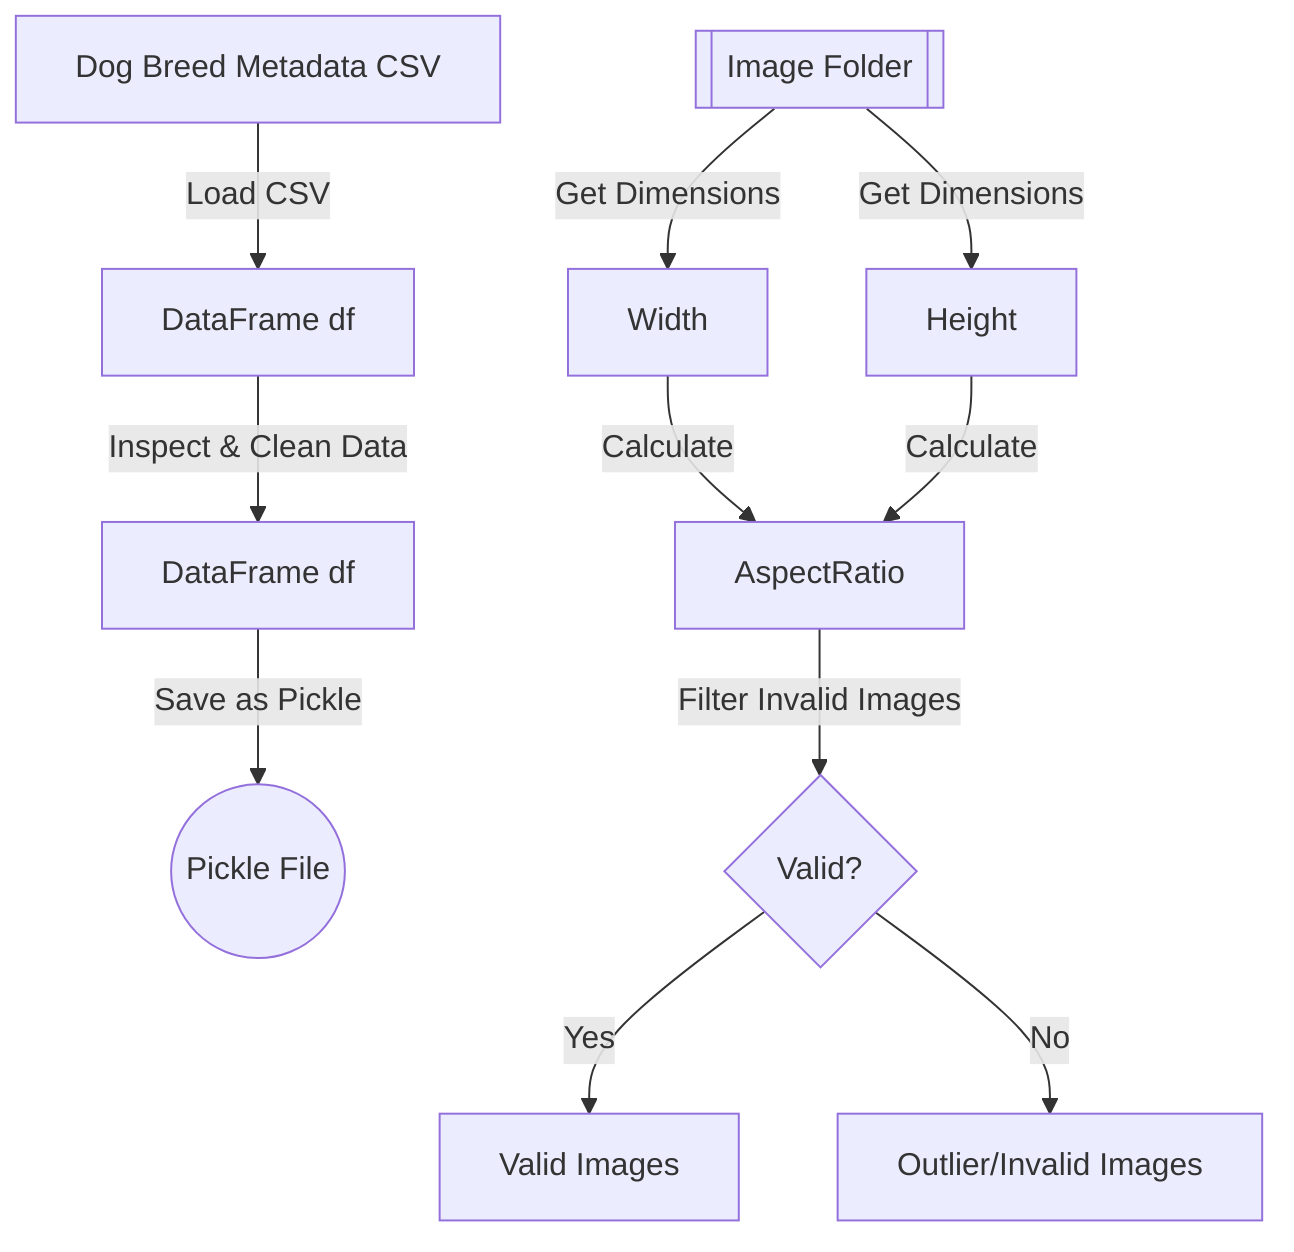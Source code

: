 flowchart TD
    %% Data Source
    A[Dog Breed Metadata CSV] -->|"Load CSV"| B[DataFrame df]
    %% Image Folder Node
    D[[Image Folder]]
    %% Variables and Data Flow
    B -->|"Inspect & Clean Data"| C
    C[DataFrame df] -->|"Save as Pickle"| E((Pickle File))
    %% Image Dimensions
    D -->|"Get Dimensions"| F[Width]
    D -->|"Get Dimensions"| G[Height]
    F -->|"Calculate"| H[AspectRatio]
    G -->|"Calculate"| H
    %% Data Cleaning based on Dimensions
    H -->|"Filter Invalid Images"| I{Valid?}
    I -->|"Yes"| J[Valid Images]
    I -->|"No"| K[Outlier/Invalid Images]